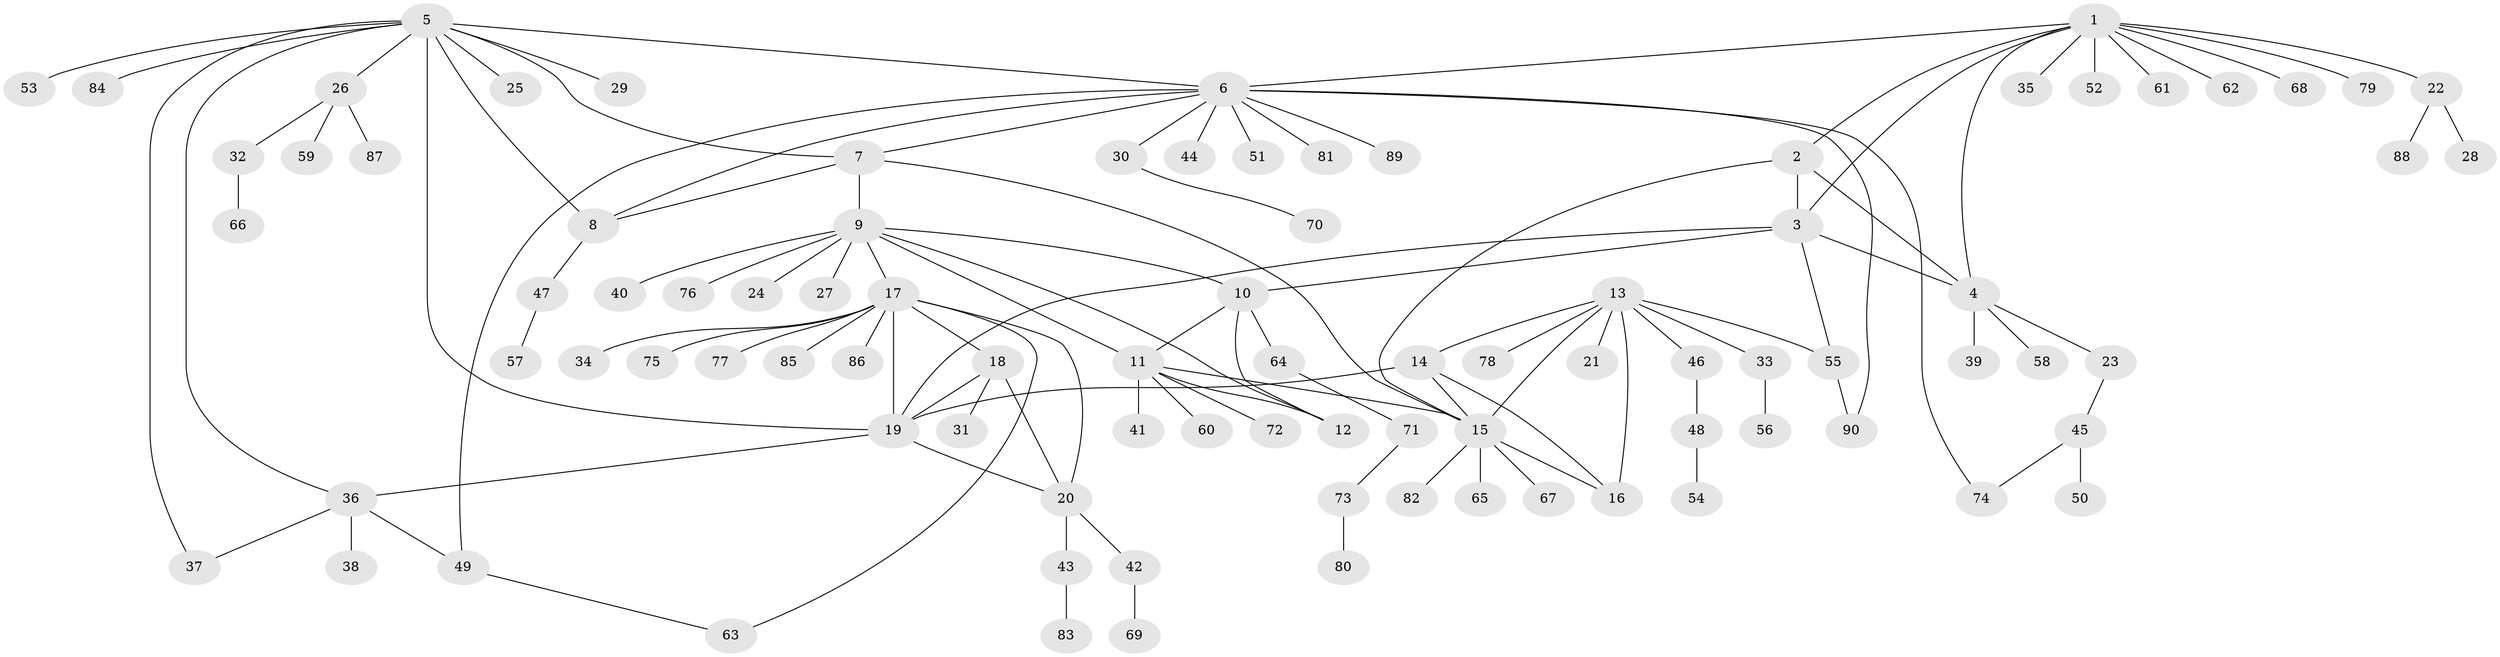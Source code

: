 // coarse degree distribution, {11: 0.02127659574468085, 2: 0.0851063829787234, 3: 0.0425531914893617, 1: 0.6595744680851063, 6: 0.02127659574468085, 8: 0.0425531914893617, 7: 0.0425531914893617, 4: 0.02127659574468085, 5: 0.0425531914893617, 12: 0.02127659574468085}
// Generated by graph-tools (version 1.1) at 2025/48/03/06/25 01:48:58]
// undirected, 90 vertices, 117 edges
graph export_dot {
graph [start="1"]
  node [color=gray90,style=filled];
  1;
  2;
  3;
  4;
  5;
  6;
  7;
  8;
  9;
  10;
  11;
  12;
  13;
  14;
  15;
  16;
  17;
  18;
  19;
  20;
  21;
  22;
  23;
  24;
  25;
  26;
  27;
  28;
  29;
  30;
  31;
  32;
  33;
  34;
  35;
  36;
  37;
  38;
  39;
  40;
  41;
  42;
  43;
  44;
  45;
  46;
  47;
  48;
  49;
  50;
  51;
  52;
  53;
  54;
  55;
  56;
  57;
  58;
  59;
  60;
  61;
  62;
  63;
  64;
  65;
  66;
  67;
  68;
  69;
  70;
  71;
  72;
  73;
  74;
  75;
  76;
  77;
  78;
  79;
  80;
  81;
  82;
  83;
  84;
  85;
  86;
  87;
  88;
  89;
  90;
  1 -- 2;
  1 -- 3;
  1 -- 4;
  1 -- 6;
  1 -- 22;
  1 -- 35;
  1 -- 52;
  1 -- 61;
  1 -- 62;
  1 -- 68;
  1 -- 79;
  2 -- 3;
  2 -- 4;
  2 -- 15;
  3 -- 4;
  3 -- 10;
  3 -- 19;
  3 -- 55;
  4 -- 23;
  4 -- 39;
  4 -- 58;
  5 -- 6;
  5 -- 7;
  5 -- 8;
  5 -- 19;
  5 -- 25;
  5 -- 26;
  5 -- 29;
  5 -- 36;
  5 -- 37;
  5 -- 53;
  5 -- 84;
  6 -- 7;
  6 -- 8;
  6 -- 30;
  6 -- 44;
  6 -- 49;
  6 -- 51;
  6 -- 74;
  6 -- 81;
  6 -- 89;
  6 -- 90;
  7 -- 8;
  7 -- 9;
  7 -- 15;
  8 -- 47;
  9 -- 10;
  9 -- 11;
  9 -- 12;
  9 -- 17;
  9 -- 24;
  9 -- 27;
  9 -- 40;
  9 -- 76;
  10 -- 11;
  10 -- 12;
  10 -- 64;
  11 -- 12;
  11 -- 15;
  11 -- 41;
  11 -- 60;
  11 -- 72;
  13 -- 14;
  13 -- 15;
  13 -- 16;
  13 -- 21;
  13 -- 33;
  13 -- 46;
  13 -- 55;
  13 -- 78;
  14 -- 15;
  14 -- 16;
  14 -- 19;
  15 -- 16;
  15 -- 65;
  15 -- 67;
  15 -- 82;
  17 -- 18;
  17 -- 19;
  17 -- 20;
  17 -- 34;
  17 -- 63;
  17 -- 75;
  17 -- 77;
  17 -- 85;
  17 -- 86;
  18 -- 19;
  18 -- 20;
  18 -- 31;
  19 -- 20;
  19 -- 36;
  20 -- 42;
  20 -- 43;
  22 -- 28;
  22 -- 88;
  23 -- 45;
  26 -- 32;
  26 -- 59;
  26 -- 87;
  30 -- 70;
  32 -- 66;
  33 -- 56;
  36 -- 37;
  36 -- 38;
  36 -- 49;
  42 -- 69;
  43 -- 83;
  45 -- 50;
  45 -- 74;
  46 -- 48;
  47 -- 57;
  48 -- 54;
  49 -- 63;
  55 -- 90;
  64 -- 71;
  71 -- 73;
  73 -- 80;
}
